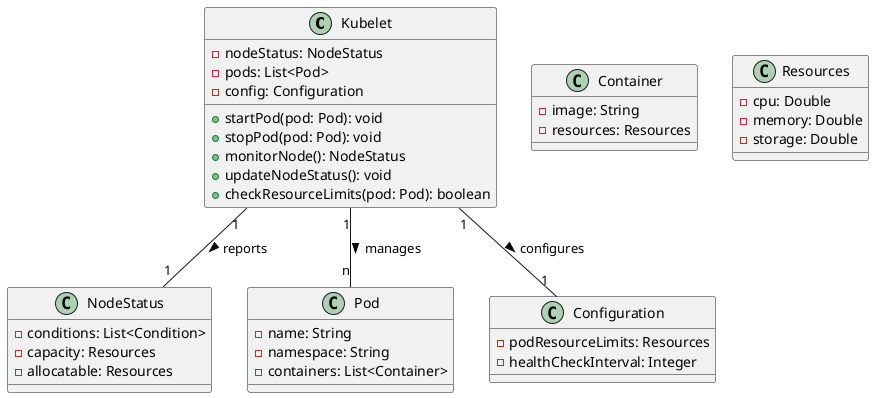 @startuml
class Kubelet {
    - nodeStatus: NodeStatus
    - pods: List<Pod>
    - config: Configuration

    + startPod(pod: Pod): void
    + stopPod(pod: Pod): void
    + monitorNode(): NodeStatus
    + updateNodeStatus(): void
    + checkResourceLimits(pod: Pod): boolean
}

class NodeStatus {
    - conditions: List<Condition>
    - capacity: Resources
    - allocatable: Resources
}

class Pod {
    - name: String
    - namespace: String
    - containers: List<Container>
}

class Container {
    - image: String
    - resources: Resources
}

class Resources {
    - cpu: Double
    - memory: Double
    - storage: Double
}

class Configuration {
    - podResourceLimits: Resources
    - healthCheckInterval: Integer
}

Kubelet "1" -- "n" Pod : manages >
Kubelet "1" -- "1" NodeStatus : reports >
Kubelet "1" -- "1" Configuration : configures >

@enduml
